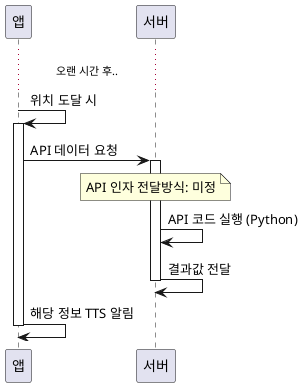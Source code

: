 @startuml app-server-api
...오랜 시간 후.....
앱 -> 앱 : 위치 도달 시
activate 앱
앱 -> 서버 : API 데이터 요청
activate 서버
note over 서버 : API 인자 전달방식: 미정
서버 -> 서버 : API 코드 실행 (Python)
서버 -> 서버 : 결과값 전달
deactivate 서버
앱 -> 앱 : 해당 정보 TTS 알림
deactivate 앱
@enduml